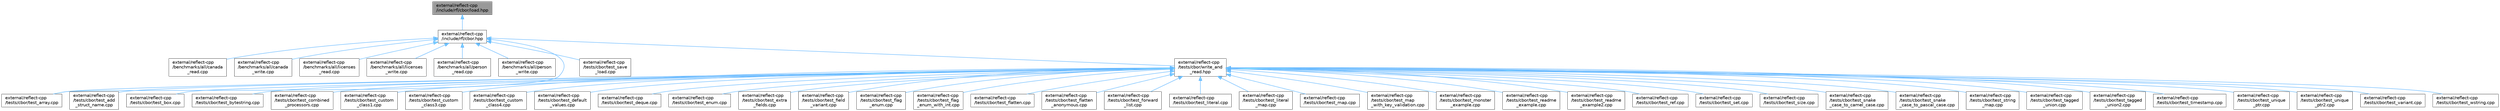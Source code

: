 digraph "external/reflect-cpp/include/rfl/cbor/load.hpp"
{
 // LATEX_PDF_SIZE
  bgcolor="transparent";
  edge [fontname=Helvetica,fontsize=10,labelfontname=Helvetica,labelfontsize=10];
  node [fontname=Helvetica,fontsize=10,shape=box,height=0.2,width=0.4];
  Node1 [id="Node000001",label="external/reflect-cpp\l/include/rfl/cbor/load.hpp",height=0.2,width=0.4,color="gray40", fillcolor="grey60", style="filled", fontcolor="black",tooltip=" "];
  Node1 -> Node2 [id="edge1_Node000001_Node000002",dir="back",color="steelblue1",style="solid",tooltip=" "];
  Node2 [id="Node000002",label="external/reflect-cpp\l/include/rfl/cbor.hpp",height=0.2,width=0.4,color="grey40", fillcolor="white", style="filled",URL="$cbor_8hpp.html",tooltip=" "];
  Node2 -> Node3 [id="edge2_Node000002_Node000003",dir="back",color="steelblue1",style="solid",tooltip=" "];
  Node3 [id="Node000003",label="external/reflect-cpp\l/benchmarks/all/canada\l_read.cpp",height=0.2,width=0.4,color="grey40", fillcolor="white", style="filled",URL="$canada__read_8cpp.html",tooltip=" "];
  Node2 -> Node4 [id="edge3_Node000002_Node000004",dir="back",color="steelblue1",style="solid",tooltip=" "];
  Node4 [id="Node000004",label="external/reflect-cpp\l/benchmarks/all/canada\l_write.cpp",height=0.2,width=0.4,color="grey40", fillcolor="white", style="filled",URL="$canada__write_8cpp.html",tooltip=" "];
  Node2 -> Node5 [id="edge4_Node000002_Node000005",dir="back",color="steelblue1",style="solid",tooltip=" "];
  Node5 [id="Node000005",label="external/reflect-cpp\l/benchmarks/all/licenses\l_read.cpp",height=0.2,width=0.4,color="grey40", fillcolor="white", style="filled",URL="$licenses__read_8cpp.html",tooltip=" "];
  Node2 -> Node6 [id="edge5_Node000002_Node000006",dir="back",color="steelblue1",style="solid",tooltip=" "];
  Node6 [id="Node000006",label="external/reflect-cpp\l/benchmarks/all/licenses\l_write.cpp",height=0.2,width=0.4,color="grey40", fillcolor="white", style="filled",URL="$licenses__write_8cpp.html",tooltip=" "];
  Node2 -> Node7 [id="edge6_Node000002_Node000007",dir="back",color="steelblue1",style="solid",tooltip=" "];
  Node7 [id="Node000007",label="external/reflect-cpp\l/benchmarks/all/person\l_read.cpp",height=0.2,width=0.4,color="grey40", fillcolor="white", style="filled",URL="$person__read_8cpp.html",tooltip=" "];
  Node2 -> Node8 [id="edge7_Node000002_Node000008",dir="back",color="steelblue1",style="solid",tooltip=" "];
  Node8 [id="Node000008",label="external/reflect-cpp\l/benchmarks/all/person\l_write.cpp",height=0.2,width=0.4,color="grey40", fillcolor="white", style="filled",URL="$person__write_8cpp.html",tooltip=" "];
  Node2 -> Node9 [id="edge8_Node000002_Node000009",dir="back",color="steelblue1",style="solid",tooltip=" "];
  Node9 [id="Node000009",label="external/reflect-cpp\l/tests/cbor/test_array.cpp",height=0.2,width=0.4,color="grey40", fillcolor="white", style="filled",URL="$cbor_2test__array_8cpp.html",tooltip=" "];
  Node2 -> Node10 [id="edge9_Node000002_Node000010",dir="back",color="steelblue1",style="solid",tooltip=" "];
  Node10 [id="Node000010",label="external/reflect-cpp\l/tests/cbor/test_save\l_load.cpp",height=0.2,width=0.4,color="grey40", fillcolor="white", style="filled",URL="$cbor_2test__save__load_8cpp.html",tooltip=" "];
  Node2 -> Node11 [id="edge10_Node000002_Node000011",dir="back",color="steelblue1",style="solid",tooltip=" "];
  Node11 [id="Node000011",label="external/reflect-cpp\l/tests/cbor/write_and\l_read.hpp",height=0.2,width=0.4,color="grey40", fillcolor="white", style="filled",URL="$cbor_2write__and__read_8hpp.html",tooltip=" "];
  Node11 -> Node12 [id="edge11_Node000011_Node000012",dir="back",color="steelblue1",style="solid",tooltip=" "];
  Node12 [id="Node000012",label="external/reflect-cpp\l/tests/cbor/test_add\l_struct_name.cpp",height=0.2,width=0.4,color="grey40", fillcolor="white", style="filled",URL="$cbor_2test__add__struct__name_8cpp.html",tooltip=" "];
  Node11 -> Node9 [id="edge12_Node000011_Node000009",dir="back",color="steelblue1",style="solid",tooltip=" "];
  Node11 -> Node13 [id="edge13_Node000011_Node000013",dir="back",color="steelblue1",style="solid",tooltip=" "];
  Node13 [id="Node000013",label="external/reflect-cpp\l/tests/cbor/test_box.cpp",height=0.2,width=0.4,color="grey40", fillcolor="white", style="filled",URL="$cbor_2test__box_8cpp.html",tooltip=" "];
  Node11 -> Node14 [id="edge14_Node000011_Node000014",dir="back",color="steelblue1",style="solid",tooltip=" "];
  Node14 [id="Node000014",label="external/reflect-cpp\l/tests/cbor/test_bytestring.cpp",height=0.2,width=0.4,color="grey40", fillcolor="white", style="filled",URL="$cbor_2test__bytestring_8cpp.html",tooltip=" "];
  Node11 -> Node15 [id="edge15_Node000011_Node000015",dir="back",color="steelblue1",style="solid",tooltip=" "];
  Node15 [id="Node000015",label="external/reflect-cpp\l/tests/cbor/test_combined\l_processors.cpp",height=0.2,width=0.4,color="grey40", fillcolor="white", style="filled",URL="$cbor_2test__combined__processors_8cpp.html",tooltip=" "];
  Node11 -> Node16 [id="edge16_Node000011_Node000016",dir="back",color="steelblue1",style="solid",tooltip=" "];
  Node16 [id="Node000016",label="external/reflect-cpp\l/tests/cbor/test_custom\l_class1.cpp",height=0.2,width=0.4,color="grey40", fillcolor="white", style="filled",URL="$cbor_2test__custom__class1_8cpp.html",tooltip=" "];
  Node11 -> Node17 [id="edge17_Node000011_Node000017",dir="back",color="steelblue1",style="solid",tooltip=" "];
  Node17 [id="Node000017",label="external/reflect-cpp\l/tests/cbor/test_custom\l_class3.cpp",height=0.2,width=0.4,color="grey40", fillcolor="white", style="filled",URL="$cbor_2test__custom__class3_8cpp.html",tooltip=" "];
  Node11 -> Node18 [id="edge18_Node000011_Node000018",dir="back",color="steelblue1",style="solid",tooltip=" "];
  Node18 [id="Node000018",label="external/reflect-cpp\l/tests/cbor/test_custom\l_class4.cpp",height=0.2,width=0.4,color="grey40", fillcolor="white", style="filled",URL="$cbor_2test__custom__class4_8cpp.html",tooltip=" "];
  Node11 -> Node19 [id="edge19_Node000011_Node000019",dir="back",color="steelblue1",style="solid",tooltip=" "];
  Node19 [id="Node000019",label="external/reflect-cpp\l/tests/cbor/test_default\l_values.cpp",height=0.2,width=0.4,color="grey40", fillcolor="white", style="filled",URL="$cbor_2test__default__values_8cpp.html",tooltip=" "];
  Node11 -> Node20 [id="edge20_Node000011_Node000020",dir="back",color="steelblue1",style="solid",tooltip=" "];
  Node20 [id="Node000020",label="external/reflect-cpp\l/tests/cbor/test_deque.cpp",height=0.2,width=0.4,color="grey40", fillcolor="white", style="filled",URL="$cbor_2test__deque_8cpp.html",tooltip=" "];
  Node11 -> Node21 [id="edge21_Node000011_Node000021",dir="back",color="steelblue1",style="solid",tooltip=" "];
  Node21 [id="Node000021",label="external/reflect-cpp\l/tests/cbor/test_enum.cpp",height=0.2,width=0.4,color="grey40", fillcolor="white", style="filled",URL="$cbor_2test__enum_8cpp.html",tooltip=" "];
  Node11 -> Node22 [id="edge22_Node000011_Node000022",dir="back",color="steelblue1",style="solid",tooltip=" "];
  Node22 [id="Node000022",label="external/reflect-cpp\l/tests/cbor/test_extra\l_fields.cpp",height=0.2,width=0.4,color="grey40", fillcolor="white", style="filled",URL="$cbor_2test__extra__fields_8cpp.html",tooltip=" "];
  Node11 -> Node23 [id="edge23_Node000011_Node000023",dir="back",color="steelblue1",style="solid",tooltip=" "];
  Node23 [id="Node000023",label="external/reflect-cpp\l/tests/cbor/test_field\l_variant.cpp",height=0.2,width=0.4,color="grey40", fillcolor="white", style="filled",URL="$cbor_2test__field__variant_8cpp.html",tooltip=" "];
  Node11 -> Node24 [id="edge24_Node000011_Node000024",dir="back",color="steelblue1",style="solid",tooltip=" "];
  Node24 [id="Node000024",label="external/reflect-cpp\l/tests/cbor/test_flag\l_enum.cpp",height=0.2,width=0.4,color="grey40", fillcolor="white", style="filled",URL="$cbor_2test__flag__enum_8cpp.html",tooltip=" "];
  Node11 -> Node25 [id="edge25_Node000011_Node000025",dir="back",color="steelblue1",style="solid",tooltip=" "];
  Node25 [id="Node000025",label="external/reflect-cpp\l/tests/cbor/test_flag\l_enum_with_int.cpp",height=0.2,width=0.4,color="grey40", fillcolor="white", style="filled",URL="$cbor_2test__flag__enum__with__int_8cpp.html",tooltip=" "];
  Node11 -> Node26 [id="edge26_Node000011_Node000026",dir="back",color="steelblue1",style="solid",tooltip=" "];
  Node26 [id="Node000026",label="external/reflect-cpp\l/tests/cbor/test_flatten.cpp",height=0.2,width=0.4,color="grey40", fillcolor="white", style="filled",URL="$cbor_2test__flatten_8cpp.html",tooltip=" "];
  Node11 -> Node27 [id="edge27_Node000011_Node000027",dir="back",color="steelblue1",style="solid",tooltip=" "];
  Node27 [id="Node000027",label="external/reflect-cpp\l/tests/cbor/test_flatten\l_anonymous.cpp",height=0.2,width=0.4,color="grey40", fillcolor="white", style="filled",URL="$cbor_2test__flatten__anonymous_8cpp.html",tooltip=" "];
  Node11 -> Node28 [id="edge28_Node000011_Node000028",dir="back",color="steelblue1",style="solid",tooltip=" "];
  Node28 [id="Node000028",label="external/reflect-cpp\l/tests/cbor/test_forward\l_list.cpp",height=0.2,width=0.4,color="grey40", fillcolor="white", style="filled",URL="$cbor_2test__forward__list_8cpp.html",tooltip=" "];
  Node11 -> Node29 [id="edge29_Node000011_Node000029",dir="back",color="steelblue1",style="solid",tooltip=" "];
  Node29 [id="Node000029",label="external/reflect-cpp\l/tests/cbor/test_literal.cpp",height=0.2,width=0.4,color="grey40", fillcolor="white", style="filled",URL="$cbor_2test__literal_8cpp.html",tooltip=" "];
  Node11 -> Node30 [id="edge30_Node000011_Node000030",dir="back",color="steelblue1",style="solid",tooltip=" "];
  Node30 [id="Node000030",label="external/reflect-cpp\l/tests/cbor/test_literal\l_map.cpp",height=0.2,width=0.4,color="grey40", fillcolor="white", style="filled",URL="$cbor_2test__literal__map_8cpp.html",tooltip=" "];
  Node11 -> Node31 [id="edge31_Node000011_Node000031",dir="back",color="steelblue1",style="solid",tooltip=" "];
  Node31 [id="Node000031",label="external/reflect-cpp\l/tests/cbor/test_map.cpp",height=0.2,width=0.4,color="grey40", fillcolor="white", style="filled",URL="$cbor_2test__map_8cpp.html",tooltip=" "];
  Node11 -> Node32 [id="edge32_Node000011_Node000032",dir="back",color="steelblue1",style="solid",tooltip=" "];
  Node32 [id="Node000032",label="external/reflect-cpp\l/tests/cbor/test_map\l_with_key_validation.cpp",height=0.2,width=0.4,color="grey40", fillcolor="white", style="filled",URL="$cbor_2test__map__with__key__validation_8cpp.html",tooltip=" "];
  Node11 -> Node33 [id="edge33_Node000011_Node000033",dir="back",color="steelblue1",style="solid",tooltip=" "];
  Node33 [id="Node000033",label="external/reflect-cpp\l/tests/cbor/test_monster\l_example.cpp",height=0.2,width=0.4,color="grey40", fillcolor="white", style="filled",URL="$cbor_2test__monster__example_8cpp.html",tooltip=" "];
  Node11 -> Node34 [id="edge34_Node000011_Node000034",dir="back",color="steelblue1",style="solid",tooltip=" "];
  Node34 [id="Node000034",label="external/reflect-cpp\l/tests/cbor/test_readme\l_example.cpp",height=0.2,width=0.4,color="grey40", fillcolor="white", style="filled",URL="$cbor_2test__readme__example_8cpp.html",tooltip=" "];
  Node11 -> Node35 [id="edge35_Node000011_Node000035",dir="back",color="steelblue1",style="solid",tooltip=" "];
  Node35 [id="Node000035",label="external/reflect-cpp\l/tests/cbor/test_readme\l_example2.cpp",height=0.2,width=0.4,color="grey40", fillcolor="white", style="filled",URL="$cbor_2test__readme__example2_8cpp.html",tooltip=" "];
  Node11 -> Node36 [id="edge36_Node000011_Node000036",dir="back",color="steelblue1",style="solid",tooltip=" "];
  Node36 [id="Node000036",label="external/reflect-cpp\l/tests/cbor/test_ref.cpp",height=0.2,width=0.4,color="grey40", fillcolor="white", style="filled",URL="$cbor_2test__ref_8cpp.html",tooltip=" "];
  Node11 -> Node37 [id="edge37_Node000011_Node000037",dir="back",color="steelblue1",style="solid",tooltip=" "];
  Node37 [id="Node000037",label="external/reflect-cpp\l/tests/cbor/test_set.cpp",height=0.2,width=0.4,color="grey40", fillcolor="white", style="filled",URL="$cbor_2test__set_8cpp.html",tooltip=" "];
  Node11 -> Node38 [id="edge38_Node000011_Node000038",dir="back",color="steelblue1",style="solid",tooltip=" "];
  Node38 [id="Node000038",label="external/reflect-cpp\l/tests/cbor/test_size.cpp",height=0.2,width=0.4,color="grey40", fillcolor="white", style="filled",URL="$cbor_2test__size_8cpp.html",tooltip=" "];
  Node11 -> Node39 [id="edge39_Node000011_Node000039",dir="back",color="steelblue1",style="solid",tooltip=" "];
  Node39 [id="Node000039",label="external/reflect-cpp\l/tests/cbor/test_snake\l_case_to_camel_case.cpp",height=0.2,width=0.4,color="grey40", fillcolor="white", style="filled",URL="$cbor_2test__snake__case__to__camel__case_8cpp.html",tooltip=" "];
  Node11 -> Node40 [id="edge40_Node000011_Node000040",dir="back",color="steelblue1",style="solid",tooltip=" "];
  Node40 [id="Node000040",label="external/reflect-cpp\l/tests/cbor/test_snake\l_case_to_pascal_case.cpp",height=0.2,width=0.4,color="grey40", fillcolor="white", style="filled",URL="$cbor_2test__snake__case__to__pascal__case_8cpp.html",tooltip=" "];
  Node11 -> Node41 [id="edge41_Node000011_Node000041",dir="back",color="steelblue1",style="solid",tooltip=" "];
  Node41 [id="Node000041",label="external/reflect-cpp\l/tests/cbor/test_string\l_map.cpp",height=0.2,width=0.4,color="grey40", fillcolor="white", style="filled",URL="$cbor_2test__string__map_8cpp.html",tooltip=" "];
  Node11 -> Node42 [id="edge42_Node000011_Node000042",dir="back",color="steelblue1",style="solid",tooltip=" "];
  Node42 [id="Node000042",label="external/reflect-cpp\l/tests/cbor/test_tagged\l_union.cpp",height=0.2,width=0.4,color="grey40", fillcolor="white", style="filled",URL="$cbor_2test__tagged__union_8cpp.html",tooltip=" "];
  Node11 -> Node43 [id="edge43_Node000011_Node000043",dir="back",color="steelblue1",style="solid",tooltip=" "];
  Node43 [id="Node000043",label="external/reflect-cpp\l/tests/cbor/test_tagged\l_union2.cpp",height=0.2,width=0.4,color="grey40", fillcolor="white", style="filled",URL="$cbor_2test__tagged__union2_8cpp.html",tooltip=" "];
  Node11 -> Node44 [id="edge44_Node000011_Node000044",dir="back",color="steelblue1",style="solid",tooltip=" "];
  Node44 [id="Node000044",label="external/reflect-cpp\l/tests/cbor/test_timestamp.cpp",height=0.2,width=0.4,color="grey40", fillcolor="white", style="filled",URL="$cbor_2test__timestamp_8cpp.html",tooltip=" "];
  Node11 -> Node45 [id="edge45_Node000011_Node000045",dir="back",color="steelblue1",style="solid",tooltip=" "];
  Node45 [id="Node000045",label="external/reflect-cpp\l/tests/cbor/test_unique\l_ptr.cpp",height=0.2,width=0.4,color="grey40", fillcolor="white", style="filled",URL="$cbor_2test__unique__ptr_8cpp.html",tooltip=" "];
  Node11 -> Node46 [id="edge46_Node000011_Node000046",dir="back",color="steelblue1",style="solid",tooltip=" "];
  Node46 [id="Node000046",label="external/reflect-cpp\l/tests/cbor/test_unique\l_ptr2.cpp",height=0.2,width=0.4,color="grey40", fillcolor="white", style="filled",URL="$cbor_2test__unique__ptr2_8cpp.html",tooltip=" "];
  Node11 -> Node47 [id="edge47_Node000011_Node000047",dir="back",color="steelblue1",style="solid",tooltip=" "];
  Node47 [id="Node000047",label="external/reflect-cpp\l/tests/cbor/test_variant.cpp",height=0.2,width=0.4,color="grey40", fillcolor="white", style="filled",URL="$cbor_2test__variant_8cpp.html",tooltip=" "];
  Node11 -> Node48 [id="edge48_Node000011_Node000048",dir="back",color="steelblue1",style="solid",tooltip=" "];
  Node48 [id="Node000048",label="external/reflect-cpp\l/tests/cbor/test_wstring.cpp",height=0.2,width=0.4,color="grey40", fillcolor="white", style="filled",URL="$cbor_2test__wstring_8cpp.html",tooltip=" "];
}
